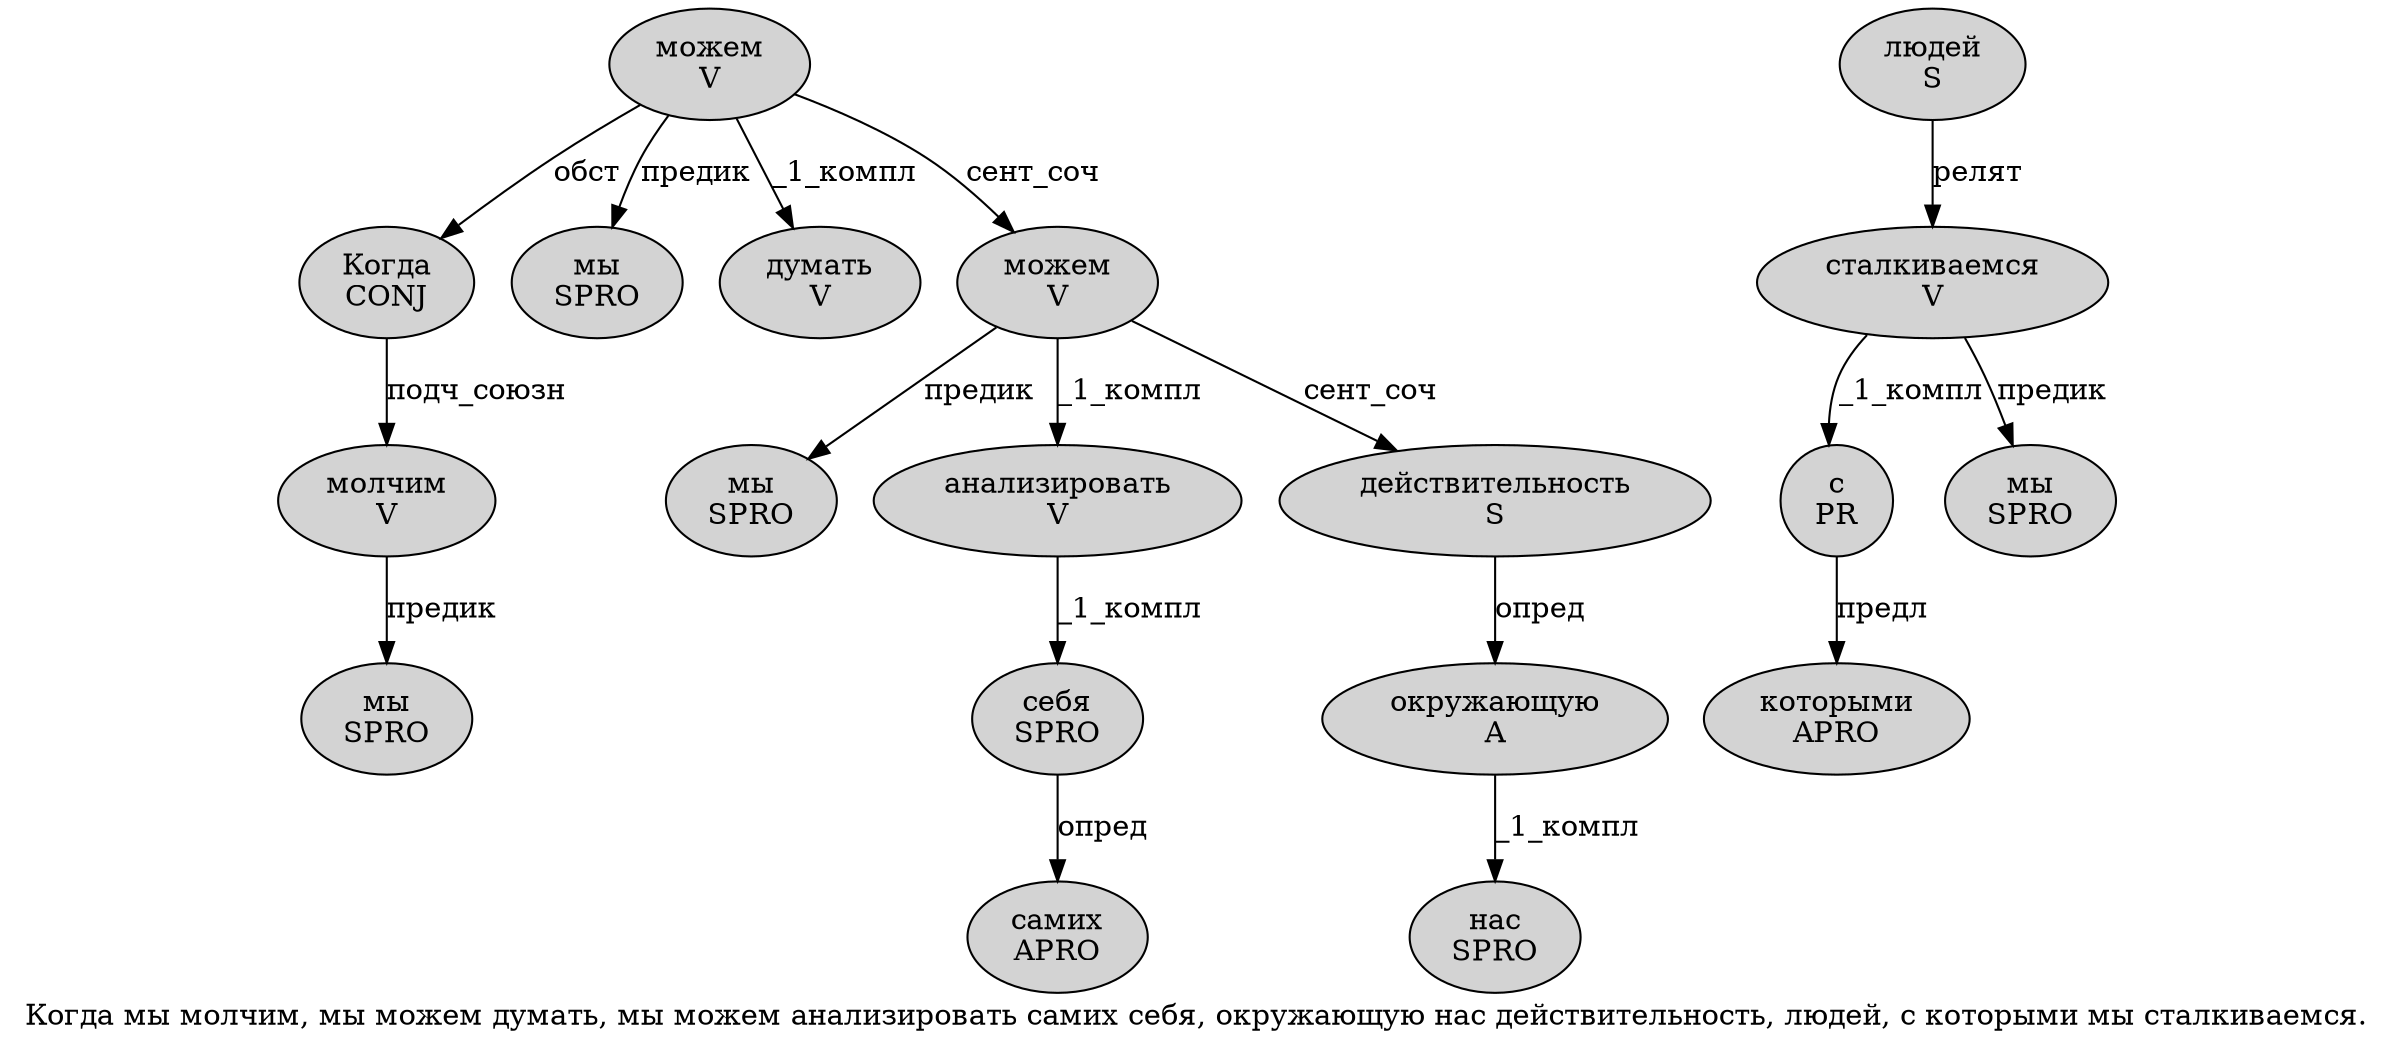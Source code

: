 digraph SENTENCE_281 {
	graph [label="Когда мы молчим, мы можем думать, мы можем анализировать самих себя, окружающую нас действительность, людей, с которыми мы сталкиваемся."]
	node [style=filled]
		0 [label="Когда
CONJ" color="" fillcolor=lightgray penwidth=1 shape=ellipse]
		1 [label="мы
SPRO" color="" fillcolor=lightgray penwidth=1 shape=ellipse]
		2 [label="молчим
V" color="" fillcolor=lightgray penwidth=1 shape=ellipse]
		4 [label="мы
SPRO" color="" fillcolor=lightgray penwidth=1 shape=ellipse]
		5 [label="можем
V" color="" fillcolor=lightgray penwidth=1 shape=ellipse]
		6 [label="думать
V" color="" fillcolor=lightgray penwidth=1 shape=ellipse]
		8 [label="мы
SPRO" color="" fillcolor=lightgray penwidth=1 shape=ellipse]
		9 [label="можем
V" color="" fillcolor=lightgray penwidth=1 shape=ellipse]
		10 [label="анализировать
V" color="" fillcolor=lightgray penwidth=1 shape=ellipse]
		11 [label="самих
APRO" color="" fillcolor=lightgray penwidth=1 shape=ellipse]
		12 [label="себя
SPRO" color="" fillcolor=lightgray penwidth=1 shape=ellipse]
		14 [label="окружающую
A" color="" fillcolor=lightgray penwidth=1 shape=ellipse]
		15 [label="нас
SPRO" color="" fillcolor=lightgray penwidth=1 shape=ellipse]
		16 [label="действительность
S" color="" fillcolor=lightgray penwidth=1 shape=ellipse]
		18 [label="людей
S" color="" fillcolor=lightgray penwidth=1 shape=ellipse]
		20 [label="с
PR" color="" fillcolor=lightgray penwidth=1 shape=ellipse]
		21 [label="которыми
APRO" color="" fillcolor=lightgray penwidth=1 shape=ellipse]
		22 [label="мы
SPRO" color="" fillcolor=lightgray penwidth=1 shape=ellipse]
		23 [label="сталкиваемся
V" color="" fillcolor=lightgray penwidth=1 shape=ellipse]
			2 -> 1 [label="предик"]
			23 -> 20 [label="_1_компл"]
			23 -> 22 [label="предик"]
			0 -> 2 [label="подч_союзн"]
			10 -> 12 [label="_1_компл"]
			9 -> 8 [label="предик"]
			9 -> 10 [label="_1_компл"]
			9 -> 16 [label="сент_соч"]
			18 -> 23 [label="релят"]
			12 -> 11 [label="опред"]
			16 -> 14 [label="опред"]
			20 -> 21 [label="предл"]
			5 -> 0 [label="обст"]
			5 -> 4 [label="предик"]
			5 -> 6 [label="_1_компл"]
			5 -> 9 [label="сент_соч"]
			14 -> 15 [label="_1_компл"]
}